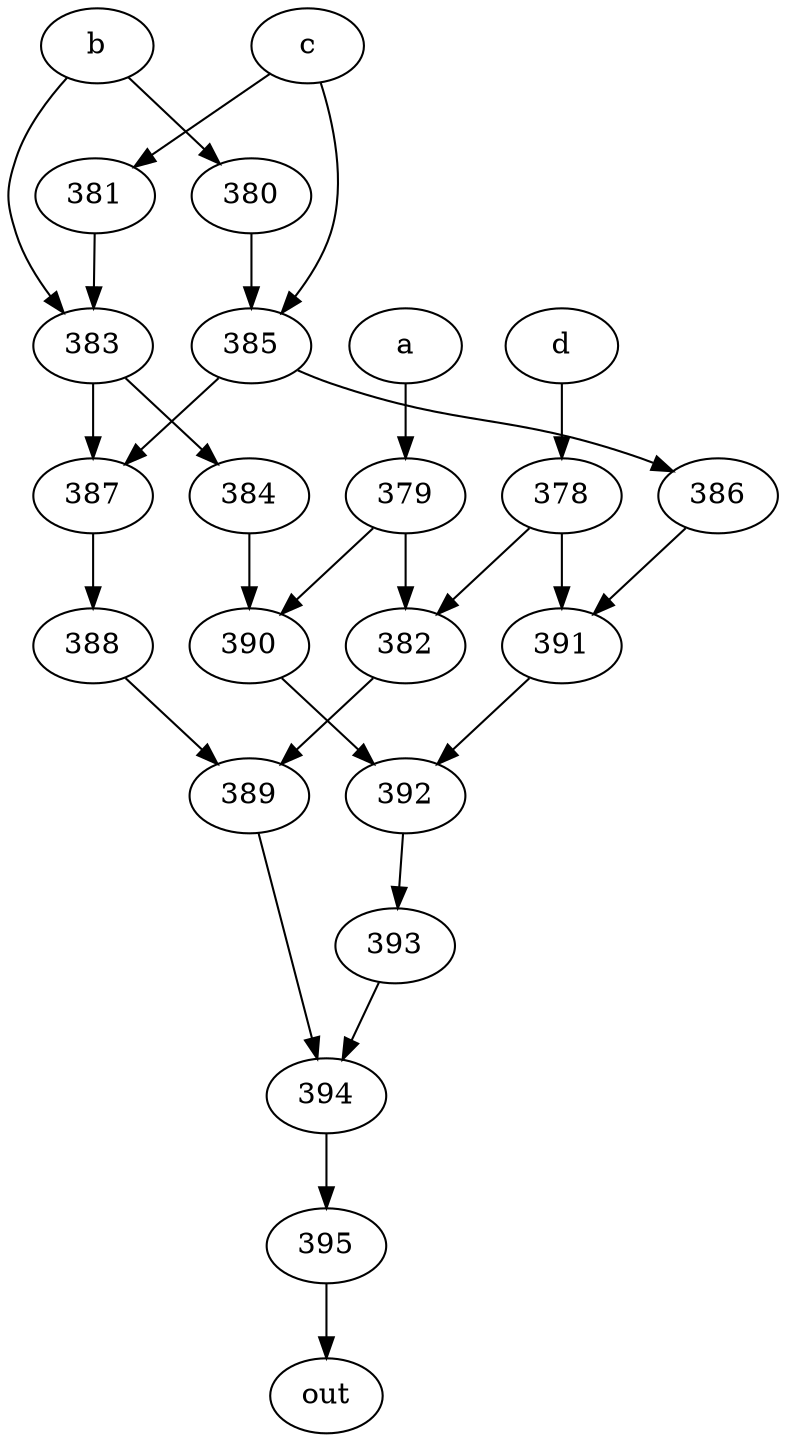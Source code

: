 strict digraph "" {
	395 -> out;
	a -> 379;
	379 -> 382;
	379 -> 390;
	382 -> 389;
	390 -> 392;
	b -> 380;
	b -> 383;
	380 -> 385;
	383 -> 384;
	383 -> 387;
	385 -> 387;
	385 -> 386;
	384 -> 390;
	387 -> 388;
	c -> 385;
	c -> 381;
	381 -> 383;
	386 -> 391;
	d -> 378;
	378 -> 382;
	378 -> 391;
	391 -> 392;
	389 -> 394;
	392 -> 393;
	394 -> 395;
	388 -> 389;
	393 -> 394;
}
